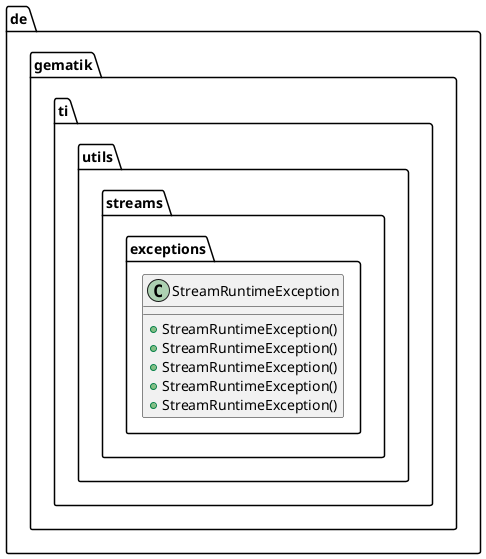 @startuml



  namespace de.gematik.ti.utils.streams {
    namespace exceptions {
      class de.gematik.ti.utils.streams.exceptions.StreamRuntimeException {
          + StreamRuntimeException()
          + StreamRuntimeException()
          + StreamRuntimeException()
          + StreamRuntimeException()
          + StreamRuntimeException()
      }
    }
  }
  










@enduml
